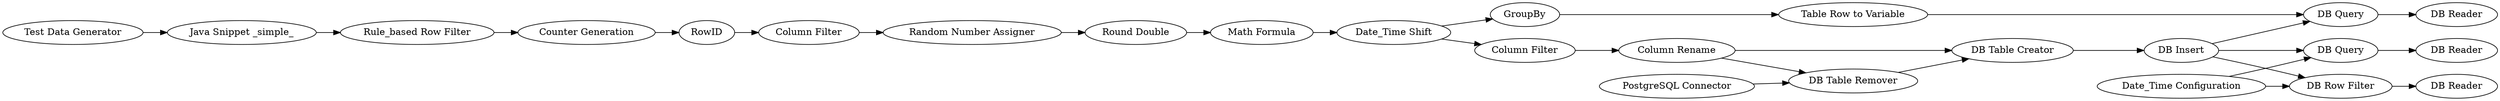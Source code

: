 digraph {
	"-7380104460542715525_1903" [label="DB Query"]
	"-7380104460542715525_1902" [label=GroupBy]
	"-7380104460542715525_261" [label="Column Rename"]
	"-7380104460542715525_1908" [label="DB Reader"]
	"-7380104460542715525_1894" [label="DB Insert"]
	"725307801355175218_258" [label=RowID]
	"725307801355175218_253" [label="Column Filter"]
	"-7380104460542715525_1909" [label="DB Row Filter"]
	"-7380104460542715525_1905" [label="Date_Time Configuration"]
	"725307801355175218_256" [label="Rule_based Row Filter"]
	"-7380104460542715525_1896" [label="Random Number Assigner"]
	"725307801355175218_255" [label="Java Snippet _simple_"]
	"-7380104460542715525_251" [label="Test Data Generator"]
	"-7380104460542715525_132" [label="DB Table Remover"]
	"-7380104460542715525_1907" [label="DB Reader"]
	"-7380104460542715525_1893" [label="DB Table Creator"]
	"-7380104460542715525_1904" [label="Table Row to Variable"]
	"-7380104460542715525_1900" [label="Date_Time Shift"]
	"-7380104460542715525_1910" [label="DB Reader"]
	"725307801355175218_257" [label="Counter Generation"]
	"-7380104460542715525_1898" [label="Round Double"]
	"-7380104460542715525_1901" [label="Column Filter"]
	"-7380104460542715525_1890" [label="PostgreSQL Connector"]
	"-7380104460542715525_1906" [label="DB Query"]
	"-7380104460542715525_1899" [label="Math Formula"]
	"725307801355175218_256" -> "725307801355175218_257"
	"725307801355175218_258" -> "725307801355175218_253"
	"-7380104460542715525_1894" -> "-7380104460542715525_1909"
	"725307801355175218_257" -> "725307801355175218_258"
	"-7380104460542715525_1902" -> "-7380104460542715525_1904"
	"-7380104460542715525_1896" -> "-7380104460542715525_1898"
	"-7380104460542715525_1903" -> "-7380104460542715525_1907"
	"725307801355175218_253" -> "-7380104460542715525_1896"
	"-7380104460542715525_132" -> "-7380104460542715525_1893"
	"-7380104460542715525_1904" -> "-7380104460542715525_1903"
	"-7380104460542715525_1893" -> "-7380104460542715525_1894"
	"-7380104460542715525_261" -> "-7380104460542715525_132"
	"-7380104460542715525_1905" -> "-7380104460542715525_1906"
	"-7380104460542715525_1898" -> "-7380104460542715525_1899"
	"-7380104460542715525_1899" -> "-7380104460542715525_1900"
	"-7380104460542715525_1905" -> "-7380104460542715525_1909"
	"-7380104460542715525_251" -> "725307801355175218_255"
	"725307801355175218_255" -> "725307801355175218_256"
	"-7380104460542715525_1906" -> "-7380104460542715525_1908"
	"-7380104460542715525_1909" -> "-7380104460542715525_1910"
	"-7380104460542715525_1894" -> "-7380104460542715525_1903"
	"-7380104460542715525_261" -> "-7380104460542715525_1893"
	"-7380104460542715525_1890" -> "-7380104460542715525_132"
	"-7380104460542715525_1900" -> "-7380104460542715525_1902"
	"-7380104460542715525_1894" -> "-7380104460542715525_1906"
	"-7380104460542715525_1900" -> "-7380104460542715525_1901"
	"-7380104460542715525_1901" -> "-7380104460542715525_261"
	rankdir=LR
}
